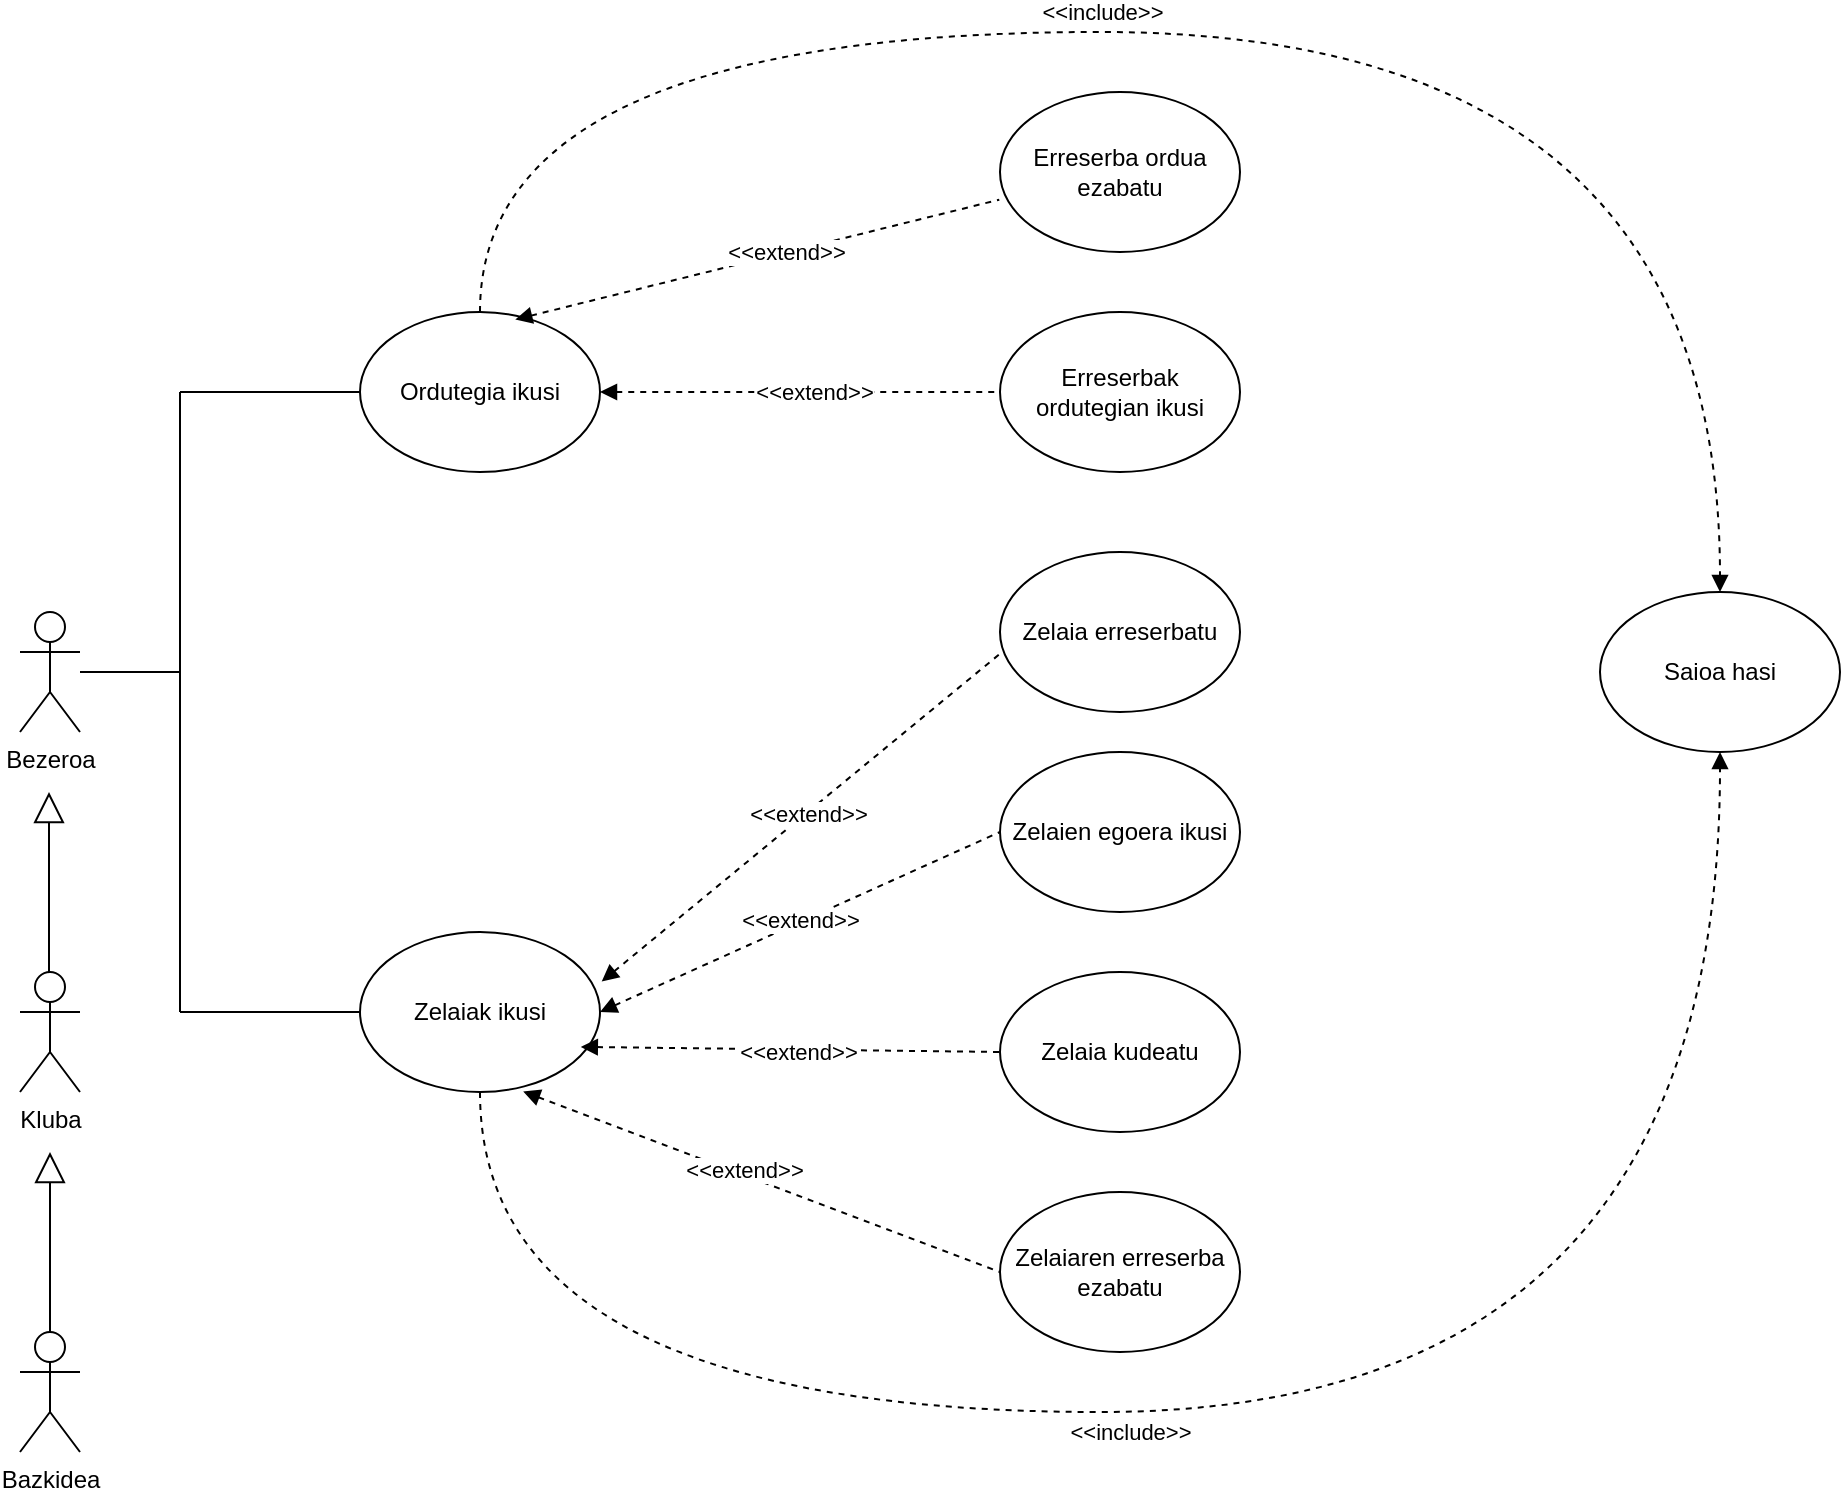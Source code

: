 <mxfile version="26.0.16">
  <diagram name="Página-1" id="wuS28Mm4BWOfW6OitcRz">
    <mxGraphModel dx="1434" dy="2013" grid="1" gridSize="10" guides="1" tooltips="1" connect="1" arrows="1" fold="1" page="1" pageScale="1" pageWidth="827" pageHeight="1169" math="0" shadow="0">
      <root>
        <mxCell id="0" />
        <mxCell id="1" parent="0" />
        <mxCell id="1tsikH5WmUHc8Izep_Gd-1" value="Bezeroa" style="shape=umlActor;verticalLabelPosition=bottom;verticalAlign=top;html=1;outlineConnect=0;" parent="1" vertex="1">
          <mxGeometry x="120" y="220" width="30" height="60" as="geometry" />
        </mxCell>
        <mxCell id="1tsikH5WmUHc8Izep_Gd-4" value="Ordutegia ikusi" style="ellipse;whiteSpace=wrap;html=1;" parent="1" vertex="1">
          <mxGeometry x="290" y="70" width="120" height="80" as="geometry" />
        </mxCell>
        <mxCell id="1tsikH5WmUHc8Izep_Gd-5" value="" style="endArrow=none;html=1;rounded=0;" parent="1" edge="1">
          <mxGeometry width="50" height="50" relative="1" as="geometry">
            <mxPoint x="200" y="270" as="sourcePoint" />
            <mxPoint x="200" y="420" as="targetPoint" />
          </mxGeometry>
        </mxCell>
        <mxCell id="1tsikH5WmUHc8Izep_Gd-6" value="Zelaiak ikusi" style="ellipse;whiteSpace=wrap;html=1;" parent="1" vertex="1">
          <mxGeometry x="290" y="380" width="120" height="80" as="geometry" />
        </mxCell>
        <mxCell id="1tsikH5WmUHc8Izep_Gd-9" value="Zelaia erreserbatu" style="ellipse;whiteSpace=wrap;html=1;" parent="1" vertex="1">
          <mxGeometry x="610" y="190" width="120" height="80" as="geometry" />
        </mxCell>
        <mxCell id="1tsikH5WmUHc8Izep_Gd-10" value="" style="endArrow=none;dashed=1;html=1;rounded=0;entryX=0.013;entryY=0.62;entryDx=0;entryDy=0;entryPerimeter=0;startArrow=block;startFill=1;exitX=1.007;exitY=0.31;exitDx=0;exitDy=0;exitPerimeter=0;" parent="1" source="1tsikH5WmUHc8Izep_Gd-6" target="1tsikH5WmUHc8Izep_Gd-9" edge="1">
          <mxGeometry width="50" height="50" relative="1" as="geometry">
            <mxPoint x="410" y="510" as="sourcePoint" />
            <mxPoint x="564" y="490" as="targetPoint" />
          </mxGeometry>
        </mxCell>
        <mxCell id="1tsikH5WmUHc8Izep_Gd-24" value="&amp;lt;&amp;lt;extend&amp;gt;&amp;gt;" style="edgeLabel;html=1;align=center;verticalAlign=middle;resizable=0;points=[];" parent="1tsikH5WmUHc8Izep_Gd-10" connectable="0" vertex="1">
          <mxGeometry x="0.022" y="-1" relative="1" as="geometry">
            <mxPoint as="offset" />
          </mxGeometry>
        </mxCell>
        <mxCell id="1tsikH5WmUHc8Izep_Gd-11" value="Saioa hasi" style="ellipse;whiteSpace=wrap;html=1;" parent="1" vertex="1">
          <mxGeometry x="910" y="210" width="120" height="80" as="geometry" />
        </mxCell>
        <mxCell id="1tsikH5WmUHc8Izep_Gd-26" value="" style="endArrow=none;dashed=1;html=1;rounded=0;entryX=0;entryY=0.5;entryDx=0;entryDy=0;exitX=1;exitY=0.5;exitDx=0;exitDy=0;startArrow=block;startFill=1;" parent="1" source="1tsikH5WmUHc8Izep_Gd-6" target="1tsikH5WmUHc8Izep_Gd-27" edge="1">
          <mxGeometry width="50" height="50" relative="1" as="geometry">
            <mxPoint x="470" y="510" as="sourcePoint" />
            <mxPoint x="520" y="460" as="targetPoint" />
          </mxGeometry>
        </mxCell>
        <mxCell id="1tsikH5WmUHc8Izep_Gd-28" value="&amp;lt;&amp;lt;extend&amp;gt;&amp;gt;" style="edgeLabel;html=1;align=center;verticalAlign=middle;resizable=0;points=[];" parent="1tsikH5WmUHc8Izep_Gd-26" connectable="0" vertex="1">
          <mxGeometry x="-0.002" y="1" relative="1" as="geometry">
            <mxPoint as="offset" />
          </mxGeometry>
        </mxCell>
        <mxCell id="1tsikH5WmUHc8Izep_Gd-27" value="Zelaien egoera ikusi" style="ellipse;whiteSpace=wrap;html=1;" parent="1" vertex="1">
          <mxGeometry x="610" y="290" width="120" height="80" as="geometry" />
        </mxCell>
        <mxCell id="1tsikH5WmUHc8Izep_Gd-29" value="Zelaia kudeatu" style="ellipse;whiteSpace=wrap;html=1;" parent="1" vertex="1">
          <mxGeometry x="610" y="400" width="120" height="80" as="geometry" />
        </mxCell>
        <mxCell id="1tsikH5WmUHc8Izep_Gd-30" value="" style="endArrow=none;dashed=1;html=1;rounded=0;entryX=0;entryY=0.5;entryDx=0;entryDy=0;exitX=0.92;exitY=0.718;exitDx=0;exitDy=0;exitPerimeter=0;endFill=1;startFill=1;startArrow=block;" parent="1" source="1tsikH5WmUHc8Izep_Gd-6" target="1tsikH5WmUHc8Izep_Gd-29" edge="1">
          <mxGeometry width="50" height="50" relative="1" as="geometry">
            <mxPoint x="550" y="530" as="sourcePoint" />
            <mxPoint x="600" y="480" as="targetPoint" />
          </mxGeometry>
        </mxCell>
        <mxCell id="1tsikH5WmUHc8Izep_Gd-31" value="&amp;lt;&amp;lt;extend&amp;gt;&amp;gt;" style="edgeLabel;html=1;align=center;verticalAlign=middle;resizable=0;points=[];" parent="1tsikH5WmUHc8Izep_Gd-30" connectable="0" vertex="1">
          <mxGeometry x="0.029" y="-1" relative="1" as="geometry">
            <mxPoint as="offset" />
          </mxGeometry>
        </mxCell>
        <mxCell id="1tsikH5WmUHc8Izep_Gd-33" value="" style="endArrow=none;dashed=1;html=1;rounded=0;exitX=1;exitY=0.5;exitDx=0;exitDy=0;entryX=0;entryY=0.5;entryDx=0;entryDy=0;startArrow=block;startFill=1;" parent="1" source="1tsikH5WmUHc8Izep_Gd-4" target="1tsikH5WmUHc8Izep_Gd-34" edge="1">
          <mxGeometry width="50" height="50" relative="1" as="geometry">
            <mxPoint x="480" y="120" as="sourcePoint" />
            <mxPoint x="600" y="80" as="targetPoint" />
          </mxGeometry>
        </mxCell>
        <mxCell id="1tsikH5WmUHc8Izep_Gd-40" value="&amp;lt;&amp;lt;extend&amp;gt;&amp;gt;" style="edgeLabel;html=1;align=center;verticalAlign=middle;resizable=0;points=[];" parent="1tsikH5WmUHc8Izep_Gd-33" connectable="0" vertex="1">
          <mxGeometry x="0.066" relative="1" as="geometry">
            <mxPoint as="offset" />
          </mxGeometry>
        </mxCell>
        <mxCell id="1tsikH5WmUHc8Izep_Gd-34" value="Erreserbak ordutegian ikusi" style="ellipse;whiteSpace=wrap;html=1;" parent="1" vertex="1">
          <mxGeometry x="610" y="70" width="120" height="80" as="geometry" />
        </mxCell>
        <mxCell id="1tsikH5WmUHc8Izep_Gd-41" value="" style="endArrow=none;dashed=1;html=1;rounded=0;exitX=0.647;exitY=0.047;exitDx=0;exitDy=0;exitPerimeter=0;entryX=-0.003;entryY=0.673;entryDx=0;entryDy=0;startArrow=block;startFill=1;entryPerimeter=0;" parent="1" source="1tsikH5WmUHc8Izep_Gd-4" target="1tsikH5WmUHc8Izep_Gd-43" edge="1">
          <mxGeometry width="50" height="50" relative="1" as="geometry">
            <mxPoint x="380" y="60" as="sourcePoint" />
            <mxPoint x="650" y="-220" as="targetPoint" />
          </mxGeometry>
        </mxCell>
        <mxCell id="1tsikH5WmUHc8Izep_Gd-44" value="&amp;lt;&amp;lt;extend&amp;gt;&amp;gt;" style="edgeLabel;html=1;align=center;verticalAlign=middle;resizable=0;points=[];" parent="1tsikH5WmUHc8Izep_Gd-41" connectable="0" vertex="1">
          <mxGeometry x="0.107" y="1" relative="1" as="geometry">
            <mxPoint x="1" as="offset" />
          </mxGeometry>
        </mxCell>
        <mxCell id="1tsikH5WmUHc8Izep_Gd-43" value="Erreserba ordua ezabatu" style="ellipse;whiteSpace=wrap;html=1;" parent="1" vertex="1">
          <mxGeometry x="610" y="-40" width="120" height="80" as="geometry" />
        </mxCell>
        <mxCell id="1tsikH5WmUHc8Izep_Gd-45" value="" style="endArrow=none;dashed=1;html=1;rounded=0;exitX=0.68;exitY=0.997;exitDx=0;exitDy=0;exitPerimeter=0;entryX=0;entryY=0.5;entryDx=0;entryDy=0;startArrow=block;startFill=1;" parent="1" source="1tsikH5WmUHc8Izep_Gd-6" target="1tsikH5WmUHc8Izep_Gd-46" edge="1">
          <mxGeometry width="50" height="50" relative="1" as="geometry">
            <mxPoint x="400" y="630" as="sourcePoint" />
            <mxPoint x="570" y="630" as="targetPoint" />
          </mxGeometry>
        </mxCell>
        <mxCell id="1tsikH5WmUHc8Izep_Gd-47" value="&amp;lt;&amp;lt;extend&amp;gt;&amp;gt;" style="edgeLabel;html=1;align=center;verticalAlign=middle;resizable=0;points=[];" parent="1tsikH5WmUHc8Izep_Gd-45" connectable="0" vertex="1">
          <mxGeometry x="-0.087" y="2" relative="1" as="geometry">
            <mxPoint as="offset" />
          </mxGeometry>
        </mxCell>
        <mxCell id="_ZxboUvbKBxjU5w70rnp-2" value="" style="endArrow=none;html=1;rounded=0;" edge="1" parent="1">
          <mxGeometry width="50" height="50" relative="1" as="geometry">
            <mxPoint x="200" y="270" as="sourcePoint" />
            <mxPoint x="200" y="110" as="targetPoint" />
          </mxGeometry>
        </mxCell>
        <mxCell id="_ZxboUvbKBxjU5w70rnp-3" value="" style="endArrow=none;html=1;rounded=0;entryX=0;entryY=0.5;entryDx=0;entryDy=0;" edge="1" parent="1" target="1tsikH5WmUHc8Izep_Gd-4">
          <mxGeometry width="50" height="50" relative="1" as="geometry">
            <mxPoint x="200" y="110" as="sourcePoint" />
            <mxPoint x="220" y="10" as="targetPoint" />
          </mxGeometry>
        </mxCell>
        <mxCell id="_ZxboUvbKBxjU5w70rnp-4" value="" style="endArrow=none;html=1;rounded=0;exitX=0;exitY=0.5;exitDx=0;exitDy=0;" edge="1" parent="1" source="1tsikH5WmUHc8Izep_Gd-6">
          <mxGeometry width="50" height="50" relative="1" as="geometry">
            <mxPoint x="180" y="280" as="sourcePoint" />
            <mxPoint x="200" y="420" as="targetPoint" />
          </mxGeometry>
        </mxCell>
        <mxCell id="_ZxboUvbKBxjU5w70rnp-5" value="" style="endArrow=none;html=1;rounded=0;" edge="1" parent="1" source="1tsikH5WmUHc8Izep_Gd-1">
          <mxGeometry width="50" height="50" relative="1" as="geometry">
            <mxPoint x="160" y="255.25" as="sourcePoint" />
            <mxPoint x="200" y="250" as="targetPoint" />
          </mxGeometry>
        </mxCell>
        <mxCell id="_ZxboUvbKBxjU5w70rnp-6" value="" style="endArrow=block;dashed=1;html=1;rounded=0;edgeStyle=orthogonalEdgeStyle;curved=1;exitX=0.5;exitY=1;exitDx=0;exitDy=0;entryX=0.5;entryY=1;entryDx=0;entryDy=0;startArrow=none;startFill=0;endFill=1;" edge="1" parent="1" source="1tsikH5WmUHc8Izep_Gd-6" target="1tsikH5WmUHc8Izep_Gd-11">
          <mxGeometry width="50" height="50" relative="1" as="geometry">
            <mxPoint x="350" y="660" as="sourcePoint" />
            <mxPoint x="970" y="390" as="targetPoint" />
            <Array as="points">
              <mxPoint x="350" y="620" />
              <mxPoint x="970" y="620" />
            </Array>
          </mxGeometry>
        </mxCell>
        <mxCell id="_ZxboUvbKBxjU5w70rnp-7" value="&amp;lt;&amp;lt;include&amp;gt;&amp;gt;" style="edgeLabel;html=1;align=center;verticalAlign=middle;resizable=0;points=[];" connectable="0" vertex="1" parent="_ZxboUvbKBxjU5w70rnp-6">
          <mxGeometry x="-0.042" y="-2" relative="1" as="geometry">
            <mxPoint x="-47" y="8" as="offset" />
          </mxGeometry>
        </mxCell>
        <mxCell id="1tsikH5WmUHc8Izep_Gd-46" value="Zelaiaren erreserba ezabatu" style="ellipse;whiteSpace=wrap;html=1;" parent="1" vertex="1">
          <mxGeometry x="610" y="510" width="120" height="80" as="geometry" />
        </mxCell>
        <mxCell id="_ZxboUvbKBxjU5w70rnp-8" value="" style="endArrow=block;dashed=1;html=1;rounded=0;edgeStyle=orthogonalEdgeStyle;curved=1;exitX=0.5;exitY=0;exitDx=0;exitDy=0;startArrow=none;startFill=0;endFill=1;entryX=0.5;entryY=0;entryDx=0;entryDy=0;" edge="1" parent="1" source="1tsikH5WmUHc8Izep_Gd-4" target="1tsikH5WmUHc8Izep_Gd-11">
          <mxGeometry width="50" height="50" relative="1" as="geometry">
            <mxPoint x="330" y="-480" as="sourcePoint" />
            <mxPoint x="970" y="190" as="targetPoint" />
            <Array as="points">
              <mxPoint x="350" y="-70" />
              <mxPoint x="970" y="-70" />
            </Array>
          </mxGeometry>
        </mxCell>
        <mxCell id="_ZxboUvbKBxjU5w70rnp-9" value="&amp;lt;&amp;lt;include&amp;gt;&amp;gt;" style="edgeLabel;html=1;align=center;verticalAlign=middle;resizable=0;points=[];" connectable="0" vertex="1" parent="_ZxboUvbKBxjU5w70rnp-8">
          <mxGeometry x="-0.042" y="-2" relative="1" as="geometry">
            <mxPoint x="-47" y="-12" as="offset" />
          </mxGeometry>
        </mxCell>
        <mxCell id="_ZxboUvbKBxjU5w70rnp-10" value="Bazkidea" style="shape=umlActor;verticalLabelPosition=bottom;verticalAlign=top;html=1;outlineConnect=0;" vertex="1" parent="1">
          <mxGeometry x="120" y="580" width="30" height="60" as="geometry" />
        </mxCell>
        <mxCell id="_ZxboUvbKBxjU5w70rnp-11" value="Kluba" style="shape=umlActor;verticalLabelPosition=bottom;verticalAlign=top;html=1;outlineConnect=0;" vertex="1" parent="1">
          <mxGeometry x="120" y="400" width="30" height="60" as="geometry" />
        </mxCell>
        <mxCell id="_ZxboUvbKBxjU5w70rnp-13" value="" style="endArrow=block;html=1;rounded=0;endFill=0;strokeWidth=1;endSize=13;exitX=0.5;exitY=0;exitDx=0;exitDy=0;exitPerimeter=0;" edge="1" parent="1" source="_ZxboUvbKBxjU5w70rnp-10">
          <mxGeometry width="50" height="50" relative="1" as="geometry">
            <mxPoint x="100" y="570" as="sourcePoint" />
            <mxPoint x="135" y="490" as="targetPoint" />
          </mxGeometry>
        </mxCell>
        <mxCell id="_ZxboUvbKBxjU5w70rnp-14" value="" style="endArrow=block;html=1;rounded=0;endFill=0;strokeWidth=1;endSize=13;exitX=0.5;exitY=0;exitDx=0;exitDy=0;exitPerimeter=0;" edge="1" parent="1">
          <mxGeometry width="50" height="50" relative="1" as="geometry">
            <mxPoint x="134.5" y="400" as="sourcePoint" />
            <mxPoint x="134.5" y="310" as="targetPoint" />
          </mxGeometry>
        </mxCell>
      </root>
    </mxGraphModel>
  </diagram>
</mxfile>
